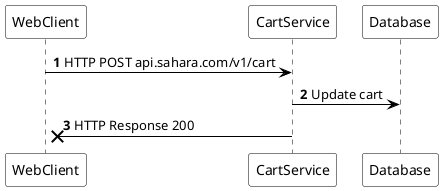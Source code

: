 @startuml NetworkInjection
skinparam shadowing false
skinparam ParticipantBorderColor black
skinparam ArrowColor black
skinparam ParticipantBackgroundColor white
skinparam ParticipantFontColor black
skinparam SequenceLifeLineBorderColor black

autonumber
WebClient -> CartService : HTTP POST api.sahara.com/v1/cart
CartService -> Database : Update cart
CartService ->x WebClient : HTTP Response 200

@enduml